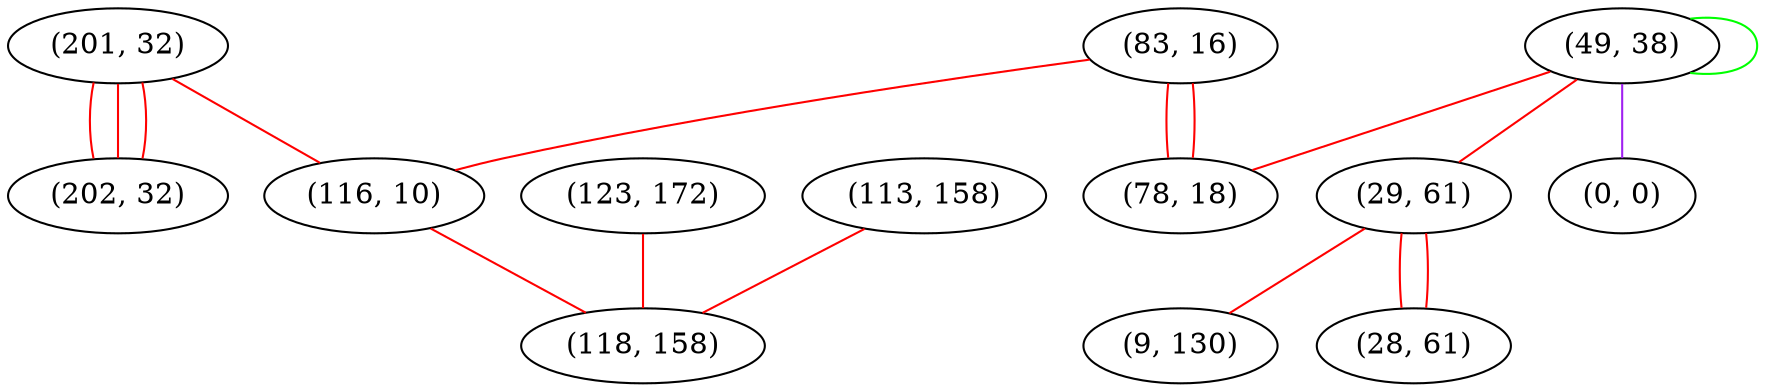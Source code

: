 graph "" {
"(201, 32)";
"(83, 16)";
"(49, 38)";
"(29, 61)";
"(116, 10)";
"(9, 130)";
"(123, 172)";
"(78, 18)";
"(113, 158)";
"(28, 61)";
"(0, 0)";
"(202, 32)";
"(118, 158)";
"(201, 32)" -- "(116, 10)"  [color=red, key=0, weight=1];
"(201, 32)" -- "(202, 32)"  [color=red, key=0, weight=1];
"(201, 32)" -- "(202, 32)"  [color=red, key=1, weight=1];
"(201, 32)" -- "(202, 32)"  [color=red, key=2, weight=1];
"(83, 16)" -- "(116, 10)"  [color=red, key=0, weight=1];
"(83, 16)" -- "(78, 18)"  [color=red, key=0, weight=1];
"(83, 16)" -- "(78, 18)"  [color=red, key=1, weight=1];
"(49, 38)" -- "(78, 18)"  [color=red, key=0, weight=1];
"(49, 38)" -- "(49, 38)"  [color=green, key=0, weight=2];
"(49, 38)" -- "(29, 61)"  [color=red, key=0, weight=1];
"(49, 38)" -- "(0, 0)"  [color=purple, key=0, weight=4];
"(29, 61)" -- "(9, 130)"  [color=red, key=0, weight=1];
"(29, 61)" -- "(28, 61)"  [color=red, key=0, weight=1];
"(29, 61)" -- "(28, 61)"  [color=red, key=1, weight=1];
"(116, 10)" -- "(118, 158)"  [color=red, key=0, weight=1];
"(123, 172)" -- "(118, 158)"  [color=red, key=0, weight=1];
"(113, 158)" -- "(118, 158)"  [color=red, key=0, weight=1];
}
